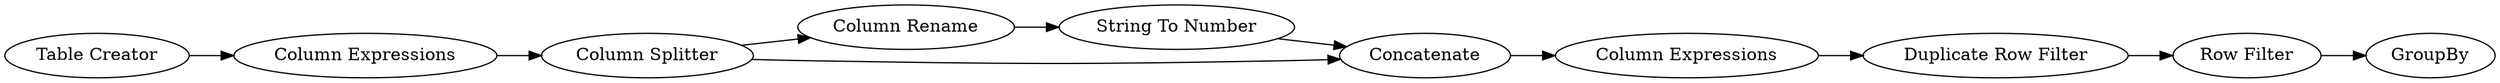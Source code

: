 digraph {
	"423305953998501252_10" [label="Row Filter"]
	"423305953998501252_4" [label="Column Expressions"]
	"423305953998501252_6" [label="Column Rename"]
	"423305953998501252_7" [label="Column Expressions"]
	"423305953998501252_5" [label=Concatenate]
	"423305953998501252_8" [label="Duplicate Row Filter"]
	"423305953998501252_2" [label="Column Splitter"]
	"423305953998501252_1" [label="Table Creator"]
	"423305953998501252_9" [label="String To Number"]
	"423305953998501252_11" [label=GroupBy]
	"423305953998501252_2" -> "423305953998501252_5"
	"423305953998501252_6" -> "423305953998501252_9"
	"423305953998501252_9" -> "423305953998501252_5"
	"423305953998501252_2" -> "423305953998501252_6"
	"423305953998501252_7" -> "423305953998501252_8"
	"423305953998501252_5" -> "423305953998501252_7"
	"423305953998501252_10" -> "423305953998501252_11"
	"423305953998501252_4" -> "423305953998501252_2"
	"423305953998501252_1" -> "423305953998501252_4"
	"423305953998501252_8" -> "423305953998501252_10"
	rankdir=LR
}
